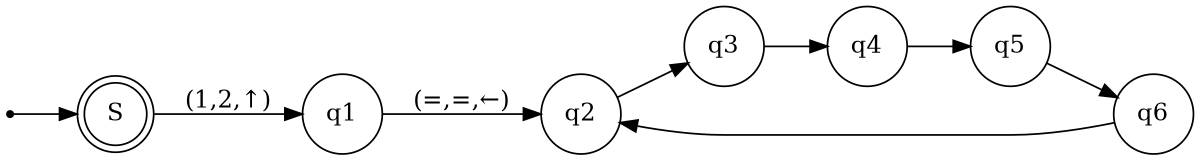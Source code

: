 digraph unary_to_binary {
    rankdir=LR;
    size="8,5"

    node [shape = doublecircle]; S;
    node [shape = point ]; qi

    node [shape = circle];
    qi -> S;
    S  -> q1 [ label = "(1,2,↑)" ] ;
	q1 -> q2 [ label = "(=,=,←)" ] ;
	q2 -> q3;
	q3 -> q4;
	q4 -> q5;
	q5 -> q6;

	q6 -> q2;

	edge [ label="hey" ];

}


# ←
# ↑
# →
# ↓

# dot -Tpng turing.gv -o Turing.png
